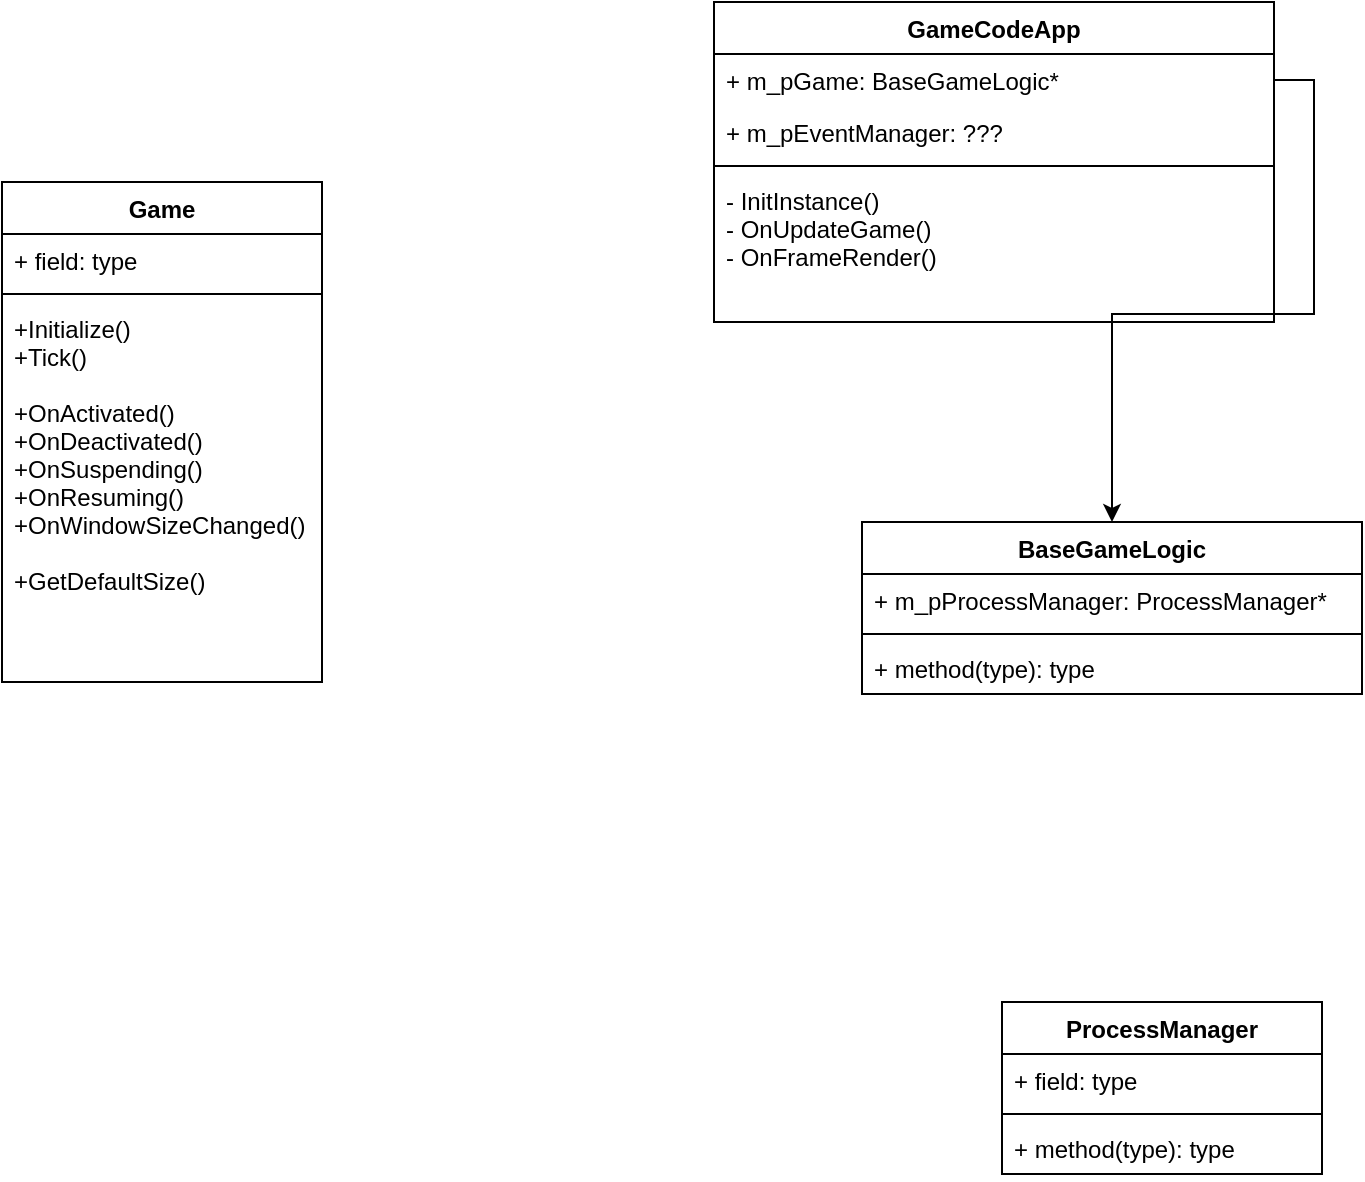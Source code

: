 <mxfile version="15.7.0" type="github">
  <diagram id="C-ygAQqHKBTeg0thteRL" name="Page-1">
    <mxGraphModel dx="1422" dy="739" grid="1" gridSize="10" guides="1" tooltips="1" connect="1" arrows="1" fold="1" page="1" pageScale="1" pageWidth="850" pageHeight="1100" math="0" shadow="0">
      <root>
        <mxCell id="0" />
        <mxCell id="1" parent="0" />
        <mxCell id="eLgVPbmIYG8Pic5TDsyR-1" value="Game&#xa;" style="swimlane;fontStyle=1;align=center;verticalAlign=top;childLayout=stackLayout;horizontal=1;startSize=26;horizontalStack=0;resizeParent=1;resizeParentMax=0;resizeLast=0;collapsible=1;marginBottom=0;" vertex="1" parent="1">
          <mxGeometry x="70" y="130" width="160" height="250" as="geometry">
            <mxRectangle x="160" y="140" width="70" height="26" as="alternateBounds" />
          </mxGeometry>
        </mxCell>
        <mxCell id="eLgVPbmIYG8Pic5TDsyR-2" value="+ field: type" style="text;strokeColor=none;fillColor=none;align=left;verticalAlign=top;spacingLeft=4;spacingRight=4;overflow=hidden;rotatable=0;points=[[0,0.5],[1,0.5]];portConstraint=eastwest;" vertex="1" parent="eLgVPbmIYG8Pic5TDsyR-1">
          <mxGeometry y="26" width="160" height="26" as="geometry" />
        </mxCell>
        <mxCell id="eLgVPbmIYG8Pic5TDsyR-3" value="" style="line;strokeWidth=1;fillColor=none;align=left;verticalAlign=middle;spacingTop=-1;spacingLeft=3;spacingRight=3;rotatable=0;labelPosition=right;points=[];portConstraint=eastwest;" vertex="1" parent="eLgVPbmIYG8Pic5TDsyR-1">
          <mxGeometry y="52" width="160" height="8" as="geometry" />
        </mxCell>
        <mxCell id="eLgVPbmIYG8Pic5TDsyR-4" value="+Initialize()&#xa;+Tick()&#xa;&#xa;+OnActivated()&#xa;+OnDeactivated()&#xa;+OnSuspending()&#xa;+OnResuming()&#xa;+OnWindowSizeChanged()&#xa;&#xa;+GetDefaultSize()&#xa;" style="text;strokeColor=none;fillColor=none;align=left;verticalAlign=top;spacingLeft=4;spacingRight=4;overflow=hidden;rotatable=0;points=[[0,0.5],[1,0.5]];portConstraint=eastwest;" vertex="1" parent="eLgVPbmIYG8Pic5TDsyR-1">
          <mxGeometry y="60" width="160" height="190" as="geometry" />
        </mxCell>
        <mxCell id="eLgVPbmIYG8Pic5TDsyR-5" value="GameCodeApp&#xa;" style="swimlane;fontStyle=1;align=center;verticalAlign=top;childLayout=stackLayout;horizontal=1;startSize=26;horizontalStack=0;resizeParent=1;resizeParentMax=0;resizeLast=0;collapsible=1;marginBottom=0;" vertex="1" parent="1">
          <mxGeometry x="426" y="40" width="280" height="160" as="geometry" />
        </mxCell>
        <mxCell id="eLgVPbmIYG8Pic5TDsyR-22" value="+ m_pGame: BaseGameLogic* &#xa;&#xa;+m_pEventManager " style="text;strokeColor=none;fillColor=none;align=left;verticalAlign=top;spacingLeft=4;spacingRight=4;overflow=hidden;rotatable=0;points=[[0,0.5],[1,0.5]];portConstraint=eastwest;" vertex="1" parent="eLgVPbmIYG8Pic5TDsyR-5">
          <mxGeometry y="26" width="280" height="26" as="geometry" />
        </mxCell>
        <mxCell id="eLgVPbmIYG8Pic5TDsyR-18" value="+ m_pEventManager: ??? " style="text;strokeColor=none;fillColor=none;align=left;verticalAlign=top;spacingLeft=4;spacingRight=4;overflow=hidden;rotatable=0;points=[[0,0.5],[1,0.5]];portConstraint=eastwest;" vertex="1" parent="eLgVPbmIYG8Pic5TDsyR-5">
          <mxGeometry y="52" width="280" height="26" as="geometry" />
        </mxCell>
        <mxCell id="eLgVPbmIYG8Pic5TDsyR-7" value="" style="line;strokeWidth=1;fillColor=none;align=left;verticalAlign=middle;spacingTop=-1;spacingLeft=3;spacingRight=3;rotatable=0;labelPosition=right;points=[];portConstraint=eastwest;" vertex="1" parent="eLgVPbmIYG8Pic5TDsyR-5">
          <mxGeometry y="78" width="280" height="8" as="geometry" />
        </mxCell>
        <mxCell id="eLgVPbmIYG8Pic5TDsyR-8" value="- InitInstance()&#xa;- OnUpdateGame()&#xa;- OnFrameRender() " style="text;strokeColor=none;fillColor=none;align=left;verticalAlign=top;spacingLeft=4;spacingRight=4;overflow=hidden;rotatable=0;points=[[0,0.5],[1,0.5]];portConstraint=eastwest;" vertex="1" parent="eLgVPbmIYG8Pic5TDsyR-5">
          <mxGeometry y="86" width="280" height="74" as="geometry" />
        </mxCell>
        <mxCell id="eLgVPbmIYG8Pic5TDsyR-9" value="ProcessManager" style="swimlane;fontStyle=1;align=center;verticalAlign=top;childLayout=stackLayout;horizontal=1;startSize=26;horizontalStack=0;resizeParent=1;resizeParentMax=0;resizeLast=0;collapsible=1;marginBottom=0;" vertex="1" parent="1">
          <mxGeometry x="570" y="540" width="160" height="86" as="geometry" />
        </mxCell>
        <mxCell id="eLgVPbmIYG8Pic5TDsyR-10" value="+ field: type" style="text;strokeColor=none;fillColor=none;align=left;verticalAlign=top;spacingLeft=4;spacingRight=4;overflow=hidden;rotatable=0;points=[[0,0.5],[1,0.5]];portConstraint=eastwest;" vertex="1" parent="eLgVPbmIYG8Pic5TDsyR-9">
          <mxGeometry y="26" width="160" height="26" as="geometry" />
        </mxCell>
        <mxCell id="eLgVPbmIYG8Pic5TDsyR-11" value="" style="line;strokeWidth=1;fillColor=none;align=left;verticalAlign=middle;spacingTop=-1;spacingLeft=3;spacingRight=3;rotatable=0;labelPosition=right;points=[];portConstraint=eastwest;" vertex="1" parent="eLgVPbmIYG8Pic5TDsyR-9">
          <mxGeometry y="52" width="160" height="8" as="geometry" />
        </mxCell>
        <mxCell id="eLgVPbmIYG8Pic5TDsyR-12" value="+ method(type): type" style="text;strokeColor=none;fillColor=none;align=left;verticalAlign=top;spacingLeft=4;spacingRight=4;overflow=hidden;rotatable=0;points=[[0,0.5],[1,0.5]];portConstraint=eastwest;" vertex="1" parent="eLgVPbmIYG8Pic5TDsyR-9">
          <mxGeometry y="60" width="160" height="26" as="geometry" />
        </mxCell>
        <mxCell id="eLgVPbmIYG8Pic5TDsyR-13" value="BaseGameLogic" style="swimlane;fontStyle=1;align=center;verticalAlign=top;childLayout=stackLayout;horizontal=1;startSize=26;horizontalStack=0;resizeParent=1;resizeParentMax=0;resizeLast=0;collapsible=1;marginBottom=0;" vertex="1" parent="1">
          <mxGeometry x="500" y="300" width="250" height="86" as="geometry" />
        </mxCell>
        <mxCell id="eLgVPbmIYG8Pic5TDsyR-14" value="+ m_pProcessManager: ProcessManager*" style="text;strokeColor=none;fillColor=none;align=left;verticalAlign=top;spacingLeft=4;spacingRight=4;overflow=hidden;rotatable=0;points=[[0,0.5],[1,0.5]];portConstraint=eastwest;" vertex="1" parent="eLgVPbmIYG8Pic5TDsyR-13">
          <mxGeometry y="26" width="250" height="26" as="geometry" />
        </mxCell>
        <mxCell id="eLgVPbmIYG8Pic5TDsyR-15" value="" style="line;strokeWidth=1;fillColor=none;align=left;verticalAlign=middle;spacingTop=-1;spacingLeft=3;spacingRight=3;rotatable=0;labelPosition=right;points=[];portConstraint=eastwest;" vertex="1" parent="eLgVPbmIYG8Pic5TDsyR-13">
          <mxGeometry y="52" width="250" height="8" as="geometry" />
        </mxCell>
        <mxCell id="eLgVPbmIYG8Pic5TDsyR-16" value="+ method(type): type" style="text;strokeColor=none;fillColor=none;align=left;verticalAlign=top;spacingLeft=4;spacingRight=4;overflow=hidden;rotatable=0;points=[[0,0.5],[1,0.5]];portConstraint=eastwest;" vertex="1" parent="eLgVPbmIYG8Pic5TDsyR-13">
          <mxGeometry y="60" width="250" height="26" as="geometry" />
        </mxCell>
        <mxCell id="eLgVPbmIYG8Pic5TDsyR-19" style="edgeStyle=orthogonalEdgeStyle;rounded=0;orthogonalLoop=1;jettySize=auto;html=1;exitX=1;exitY=0.5;exitDx=0;exitDy=0;" edge="1" parent="1" source="eLgVPbmIYG8Pic5TDsyR-22" target="eLgVPbmIYG8Pic5TDsyR-13">
          <mxGeometry relative="1" as="geometry" />
        </mxCell>
      </root>
    </mxGraphModel>
  </diagram>
</mxfile>
